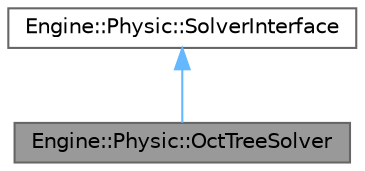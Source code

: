 digraph "Engine::Physic::OctTreeSolver"
{
 // LATEX_PDF_SIZE
  bgcolor="transparent";
  edge [fontname=Helvetica,fontsize=10,labelfontname=Helvetica,labelfontsize=10];
  node [fontname=Helvetica,fontsize=10,shape=box,height=0.2,width=0.4];
  Node1 [id="Node000001",label="Engine::Physic::OctTreeSolver",height=0.2,width=0.4,color="gray40", fillcolor="grey60", style="filled", fontcolor="black",tooltip="Solver que utiliza un árbol octal para actualizar la simulación física."];
  Node2 -> Node1 [id="edge1_Node000001_Node000002",dir="back",color="steelblue1",style="solid",tooltip=" "];
  Node2 [id="Node000002",label="Engine::Physic::SolverInterface",height=0.2,width=0.4,color="gray40", fillcolor="white", style="filled",URL="$class_engine_1_1_physic_1_1_solver_interface.html",tooltip="Interfaz para resolver la simulación física."];
}
